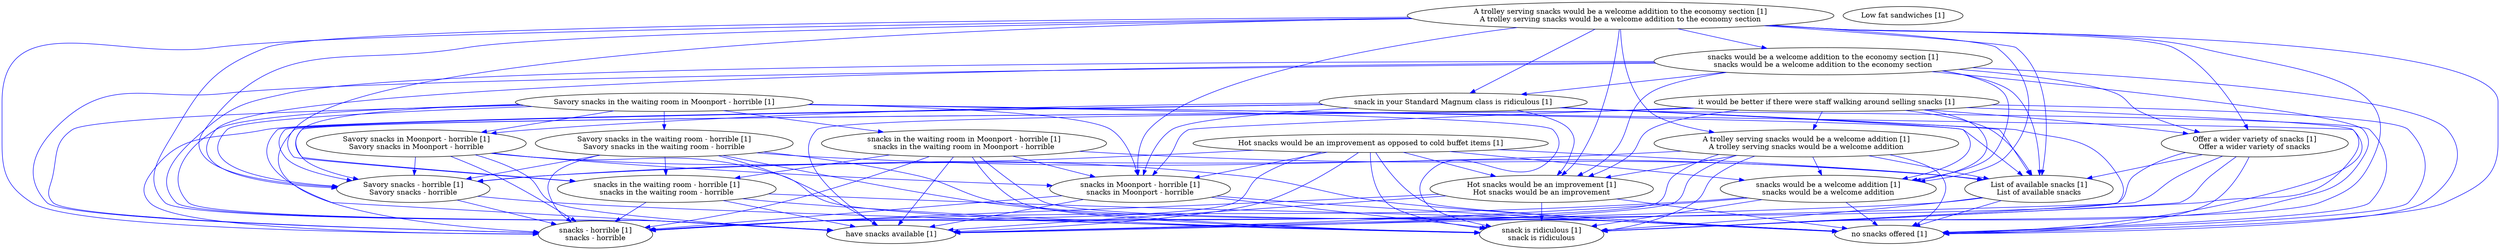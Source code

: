 digraph collapsedGraph {
"A trolley serving snacks would be a welcome addition to the economy section [1]\nA trolley serving snacks would be a welcome addition to the economy section""A trolley serving snacks would be a welcome addition [1]\nA trolley serving snacks would be a welcome addition""snacks would be a welcome addition [1]\nsnacks would be a welcome addition""snacks would be a welcome addition to the economy section [1]\nsnacks would be a welcome addition to the economy section""Hot snacks would be an improvement as opposed to cold buffet items [1]""Hot snacks would be an improvement [1]\nHot snacks would be an improvement""List of available snacks [1]\nList of available snacks""Low fat sandwiches [1]""Offer a wider variety of snacks [1]\nOffer a wider variety of snacks""Savory snacks in the waiting room in Moonport - horrible [1]""Savory snacks in Moonport - horrible [1]\nSavory snacks in Moonport - horrible""Savory snacks - horrible [1]\nSavory snacks - horrible""snacks - horrible [1]\nsnacks - horrible""snacks in Moonport - horrible [1]\nsnacks in Moonport - horrible""Savory snacks in the waiting room - horrible [1]\nSavory snacks in the waiting room - horrible""snacks in the waiting room - horrible [1]\nsnacks in the waiting room - horrible""snacks in the waiting room in Moonport - horrible [1]\nsnacks in the waiting room in Moonport - horrible""have snacks available [1]""it would be better if there were staff walking around selling snacks [1]""no snacks offered [1]""snack in your Standard Magnum class is ridiculous [1]""snack is ridiculous [1]\nsnack is ridiculous""A trolley serving snacks would be a welcome addition to the economy section [1]\nA trolley serving snacks would be a welcome addition to the economy section" -> "A trolley serving snacks would be a welcome addition [1]\nA trolley serving snacks would be a welcome addition" [color=blue]
"A trolley serving snacks would be a welcome addition [1]\nA trolley serving snacks would be a welcome addition" -> "snacks would be a welcome addition [1]\nsnacks would be a welcome addition" [color=blue]
"A trolley serving snacks would be a welcome addition to the economy section [1]\nA trolley serving snacks would be a welcome addition to the economy section" -> "snacks would be a welcome addition to the economy section [1]\nsnacks would be a welcome addition to the economy section" [color=blue]
"snacks would be a welcome addition to the economy section [1]\nsnacks would be a welcome addition to the economy section" -> "snacks would be a welcome addition [1]\nsnacks would be a welcome addition" [color=blue]
"A trolley serving snacks would be a welcome addition to the economy section [1]\nA trolley serving snacks would be a welcome addition to the economy section" -> "snacks would be a welcome addition [1]\nsnacks would be a welcome addition" [color=blue]
"Hot snacks would be an improvement as opposed to cold buffet items [1]" -> "Hot snacks would be an improvement [1]\nHot snacks would be an improvement" [color=blue]
"A trolley serving snacks would be a welcome addition to the economy section [1]\nA trolley serving snacks would be a welcome addition to the economy section" -> "Hot snacks would be an improvement [1]\nHot snacks would be an improvement" [color=blue]
"A trolley serving snacks would be a welcome addition [1]\nA trolley serving snacks would be a welcome addition" -> "Hot snacks would be an improvement [1]\nHot snacks would be an improvement" [color=blue]
"snacks would be a welcome addition to the economy section [1]\nsnacks would be a welcome addition to the economy section" -> "Hot snacks would be an improvement [1]\nHot snacks would be an improvement" [color=blue]
"Hot snacks would be an improvement as opposed to cold buffet items [1]" -> "snacks would be a welcome addition [1]\nsnacks would be a welcome addition" [color=blue]
"A trolley serving snacks would be a welcome addition to the economy section [1]\nA trolley serving snacks would be a welcome addition to the economy section" -> "List of available snacks [1]\nList of available snacks" [color=blue]
"A trolley serving snacks would be a welcome addition [1]\nA trolley serving snacks would be a welcome addition" -> "List of available snacks [1]\nList of available snacks" [color=blue]
"snacks would be a welcome addition to the economy section [1]\nsnacks would be a welcome addition to the economy section" -> "List of available snacks [1]\nList of available snacks" [color=blue]
"Hot snacks would be an improvement as opposed to cold buffet items [1]" -> "List of available snacks [1]\nList of available snacks" [color=blue]
"A trolley serving snacks would be a welcome addition to the economy section [1]\nA trolley serving snacks would be a welcome addition to the economy section" -> "Offer a wider variety of snacks [1]\nOffer a wider variety of snacks" [color=blue]
"snacks would be a welcome addition to the economy section [1]\nsnacks would be a welcome addition to the economy section" -> "Offer a wider variety of snacks [1]\nOffer a wider variety of snacks" [color=blue]
"Offer a wider variety of snacks [1]\nOffer a wider variety of snacks" -> "List of available snacks [1]\nList of available snacks" [color=blue]
"Savory snacks in the waiting room in Moonport - horrible [1]" -> "Savory snacks in Moonport - horrible [1]\nSavory snacks in Moonport - horrible" [color=blue]
"Savory snacks in Moonport - horrible [1]\nSavory snacks in Moonport - horrible" -> "Savory snacks - horrible [1]\nSavory snacks - horrible" [color=blue]
"Savory snacks - horrible [1]\nSavory snacks - horrible" -> "snacks - horrible [1]\nsnacks - horrible" [color=blue]
"Savory snacks in Moonport - horrible [1]\nSavory snacks in Moonport - horrible" -> "snacks in Moonport - horrible [1]\nsnacks in Moonport - horrible" [color=blue]
"snacks in Moonport - horrible [1]\nsnacks in Moonport - horrible" -> "snacks - horrible [1]\nsnacks - horrible" [color=blue]
"Savory snacks in the waiting room in Moonport - horrible [1]" -> "Savory snacks in the waiting room - horrible [1]\nSavory snacks in the waiting room - horrible" [color=blue]
"Savory snacks in the waiting room - horrible [1]\nSavory snacks in the waiting room - horrible" -> "Savory snacks - horrible [1]\nSavory snacks - horrible" [color=blue]
"Savory snacks in the waiting room - horrible [1]\nSavory snacks in the waiting room - horrible" -> "snacks in the waiting room - horrible [1]\nsnacks in the waiting room - horrible" [color=blue]
"snacks in the waiting room - horrible [1]\nsnacks in the waiting room - horrible" -> "snacks - horrible [1]\nsnacks - horrible" [color=blue]
"Savory snacks in the waiting room in Moonport - horrible [1]" -> "snacks in the waiting room in Moonport - horrible [1]\nsnacks in the waiting room in Moonport - horrible" [color=blue]
"snacks in the waiting room in Moonport - horrible [1]\nsnacks in the waiting room in Moonport - horrible" -> "snacks in Moonport - horrible [1]\nsnacks in Moonport - horrible" [color=blue]
"snacks in the waiting room in Moonport - horrible [1]\nsnacks in the waiting room in Moonport - horrible" -> "snacks in the waiting room - horrible [1]\nsnacks in the waiting room - horrible" [color=blue]
"Savory snacks in the waiting room in Moonport - horrible [1]" -> "snacks in Moonport - horrible [1]\nsnacks in Moonport - horrible" [color=blue]
"Savory snacks in the waiting room in Moonport - horrible [1]" -> "Savory snacks - horrible [1]\nSavory snacks - horrible" [color=blue]
"Savory snacks in the waiting room in Moonport - horrible [1]" -> "snacks in the waiting room - horrible [1]\nsnacks in the waiting room - horrible" [color=blue]
"Savory snacks in Moonport - horrible [1]\nSavory snacks in Moonport - horrible" -> "snacks - horrible [1]\nsnacks - horrible" [color=blue]
"Savory snacks in the waiting room - horrible [1]\nSavory snacks in the waiting room - horrible" -> "snacks - horrible [1]\nsnacks - horrible" [color=blue]
"snacks in the waiting room in Moonport - horrible [1]\nsnacks in the waiting room in Moonport - horrible" -> "snacks - horrible [1]\nsnacks - horrible" [color=blue]
"Savory snacks in the waiting room in Moonport - horrible [1]" -> "snacks - horrible [1]\nsnacks - horrible" [color=blue]
"A trolley serving snacks would be a welcome addition to the economy section [1]\nA trolley serving snacks would be a welcome addition to the economy section" -> "Savory snacks - horrible [1]\nSavory snacks - horrible" [color=blue]
"A trolley serving snacks would be a welcome addition to the economy section [1]\nA trolley serving snacks would be a welcome addition to the economy section" -> "snacks - horrible [1]\nsnacks - horrible" [color=blue]
"A trolley serving snacks would be a welcome addition to the economy section [1]\nA trolley serving snacks would be a welcome addition to the economy section" -> "snacks in Moonport - horrible [1]\nsnacks in Moonport - horrible" [color=blue]
"A trolley serving snacks would be a welcome addition to the economy section [1]\nA trolley serving snacks would be a welcome addition to the economy section" -> "snacks in the waiting room - horrible [1]\nsnacks in the waiting room - horrible" [color=blue]
"A trolley serving snacks would be a welcome addition [1]\nA trolley serving snacks would be a welcome addition" -> "Savory snacks - horrible [1]\nSavory snacks - horrible" [color=blue]
"A trolley serving snacks would be a welcome addition [1]\nA trolley serving snacks would be a welcome addition" -> "snacks - horrible [1]\nsnacks - horrible" [color=blue]
"snacks would be a welcome addition [1]\nsnacks would be a welcome addition" -> "snacks - horrible [1]\nsnacks - horrible" [color=blue]
"snacks would be a welcome addition to the economy section [1]\nsnacks would be a welcome addition to the economy section" -> "Savory snacks - horrible [1]\nSavory snacks - horrible" [color=blue]
"snacks would be a welcome addition to the economy section [1]\nsnacks would be a welcome addition to the economy section" -> "snacks - horrible [1]\nsnacks - horrible" [color=blue]
"Hot snacks would be an improvement as opposed to cold buffet items [1]" -> "Savory snacks - horrible [1]\nSavory snacks - horrible" [color=blue]
"Hot snacks would be an improvement as opposed to cold buffet items [1]" -> "snacks - horrible [1]\nsnacks - horrible" [color=blue]
"Hot snacks would be an improvement as opposed to cold buffet items [1]" -> "snacks in Moonport - horrible [1]\nsnacks in Moonport - horrible" [color=blue]
"Hot snacks would be an improvement [1]\nHot snacks would be an improvement" -> "snacks - horrible [1]\nsnacks - horrible" [color=blue]
"Offer a wider variety of snacks [1]\nOffer a wider variety of snacks" -> "snacks - horrible [1]\nsnacks - horrible" [color=blue]
"Savory snacks in the waiting room in Moonport - horrible [1]" -> "List of available snacks [1]\nList of available snacks" [color=blue]
"Savory snacks in the waiting room - horrible [1]\nSavory snacks in the waiting room - horrible" -> "List of available snacks [1]\nList of available snacks" [color=blue]
"snacks in the waiting room in Moonport - horrible [1]\nsnacks in the waiting room in Moonport - horrible" -> "List of available snacks [1]\nList of available snacks" [color=blue]
"A trolley serving snacks would be a welcome addition to the economy section [1]\nA trolley serving snacks would be a welcome addition to the economy section" -> "have snacks available [1]" [color=blue]
"A trolley serving snacks would be a welcome addition [1]\nA trolley serving snacks would be a welcome addition" -> "have snacks available [1]" [color=blue]
"snacks would be a welcome addition [1]\nsnacks would be a welcome addition" -> "have snacks available [1]" [color=blue]
"snacks would be a welcome addition to the economy section [1]\nsnacks would be a welcome addition to the economy section" -> "have snacks available [1]" [color=blue]
"Hot snacks would be an improvement as opposed to cold buffet items [1]" -> "have snacks available [1]" [color=blue]
"Hot snacks would be an improvement [1]\nHot snacks would be an improvement" -> "have snacks available [1]" [color=blue]
"List of available snacks [1]\nList of available snacks" -> "have snacks available [1]" [color=blue]
"Offer a wider variety of snacks [1]\nOffer a wider variety of snacks" -> "have snacks available [1]" [color=blue]
"Savory snacks in the waiting room in Moonport - horrible [1]" -> "have snacks available [1]" [color=blue]
"Savory snacks in Moonport - horrible [1]\nSavory snacks in Moonport - horrible" -> "have snacks available [1]" [color=blue]
"snacks in Moonport - horrible [1]\nsnacks in Moonport - horrible" -> "have snacks available [1]" [color=blue]
"Savory snacks in the waiting room - horrible [1]\nSavory snacks in the waiting room - horrible" -> "have snacks available [1]" [color=blue]
"snacks in the waiting room - horrible [1]\nsnacks in the waiting room - horrible" -> "have snacks available [1]" [color=blue]
"snacks in the waiting room in Moonport - horrible [1]\nsnacks in the waiting room in Moonport - horrible" -> "have snacks available [1]" [color=blue]
"it would be better if there were staff walking around selling snacks [1]" -> "A trolley serving snacks would be a welcome addition [1]\nA trolley serving snacks would be a welcome addition" [color=blue]
"it would be better if there were staff walking around selling snacks [1]" -> "snacks would be a welcome addition [1]\nsnacks would be a welcome addition" [color=blue]
"it would be better if there were staff walking around selling snacks [1]" -> "Hot snacks would be an improvement [1]\nHot snacks would be an improvement" [color=blue]
"it would be better if there were staff walking around selling snacks [1]" -> "List of available snacks [1]\nList of available snacks" [color=blue]
"it would be better if there were staff walking around selling snacks [1]" -> "Offer a wider variety of snacks [1]\nOffer a wider variety of snacks" [color=blue]
"it would be better if there were staff walking around selling snacks [1]" -> "Savory snacks - horrible [1]\nSavory snacks - horrible" [color=blue]
"it would be better if there were staff walking around selling snacks [1]" -> "snacks - horrible [1]\nsnacks - horrible" [color=blue]
"it would be better if there were staff walking around selling snacks [1]" -> "snacks in Moonport - horrible [1]\nsnacks in Moonport - horrible" [color=blue]
"it would be better if there were staff walking around selling snacks [1]" -> "have snacks available [1]" [color=blue]
"A trolley serving snacks would be a welcome addition to the economy section [1]\nA trolley serving snacks would be a welcome addition to the economy section" -> "no snacks offered [1]" [color=blue]
"A trolley serving snacks would be a welcome addition [1]\nA trolley serving snacks would be a welcome addition" -> "no snacks offered [1]" [color=blue]
"snacks would be a welcome addition [1]\nsnacks would be a welcome addition" -> "no snacks offered [1]" [color=blue]
"snacks would be a welcome addition to the economy section [1]\nsnacks would be a welcome addition to the economy section" -> "no snacks offered [1]" [color=blue]
"Hot snacks would be an improvement as opposed to cold buffet items [1]" -> "no snacks offered [1]" [color=blue]
"Hot snacks would be an improvement [1]\nHot snacks would be an improvement" -> "no snacks offered [1]" [color=blue]
"List of available snacks [1]\nList of available snacks" -> "no snacks offered [1]" [color=blue]
"Offer a wider variety of snacks [1]\nOffer a wider variety of snacks" -> "no snacks offered [1]" [color=blue]
"Savory snacks in the waiting room in Moonport - horrible [1]" -> "no snacks offered [1]" [color=blue]
"Savory snacks in Moonport - horrible [1]\nSavory snacks in Moonport - horrible" -> "no snacks offered [1]" [color=blue]
"snacks in Moonport - horrible [1]\nsnacks in Moonport - horrible" -> "no snacks offered [1]" [color=blue]
"Savory snacks in the waiting room - horrible [1]\nSavory snacks in the waiting room - horrible" -> "no snacks offered [1]" [color=blue]
"snacks in the waiting room - horrible [1]\nsnacks in the waiting room - horrible" -> "no snacks offered [1]" [color=blue]
"snacks in the waiting room in Moonport - horrible [1]\nsnacks in the waiting room in Moonport - horrible" -> "no snacks offered [1]" [color=blue]
"it would be better if there were staff walking around selling snacks [1]" -> "no snacks offered [1]" [color=blue]
"snack in your Standard Magnum class is ridiculous [1]" -> "snack is ridiculous [1]\nsnack is ridiculous" [color=blue]
"A trolley serving snacks would be a welcome addition to the economy section [1]\nA trolley serving snacks would be a welcome addition to the economy section" -> "snack in your Standard Magnum class is ridiculous [1]" [color=blue]
"A trolley serving snacks would be a welcome addition to the economy section [1]\nA trolley serving snacks would be a welcome addition to the economy section" -> "snack is ridiculous [1]\nsnack is ridiculous" [color=blue]
"A trolley serving snacks would be a welcome addition [1]\nA trolley serving snacks would be a welcome addition" -> "snack is ridiculous [1]\nsnack is ridiculous" [color=blue]
"snacks would be a welcome addition [1]\nsnacks would be a welcome addition" -> "snack is ridiculous [1]\nsnack is ridiculous" [color=blue]
"snacks would be a welcome addition to the economy section [1]\nsnacks would be a welcome addition to the economy section" -> "snack in your Standard Magnum class is ridiculous [1]" [color=blue]
"snacks would be a welcome addition to the economy section [1]\nsnacks would be a welcome addition to the economy section" -> "snack is ridiculous [1]\nsnack is ridiculous" [color=blue]
"Hot snacks would be an improvement as opposed to cold buffet items [1]" -> "snack is ridiculous [1]\nsnack is ridiculous" [color=blue]
"Hot snacks would be an improvement [1]\nHot snacks would be an improvement" -> "snack is ridiculous [1]\nsnack is ridiculous" [color=blue]
"List of available snacks [1]\nList of available snacks" -> "snack is ridiculous [1]\nsnack is ridiculous" [color=blue]
"Offer a wider variety of snacks [1]\nOffer a wider variety of snacks" -> "snack is ridiculous [1]\nsnack is ridiculous" [color=blue]
"Savory snacks in the waiting room in Moonport - horrible [1]" -> "snack is ridiculous [1]\nsnack is ridiculous" [color=blue]
"Savory snacks in Moonport - horrible [1]\nSavory snacks in Moonport - horrible" -> "snack is ridiculous [1]\nsnack is ridiculous" [color=blue]
"Savory snacks - horrible [1]\nSavory snacks - horrible" -> "snack is ridiculous [1]\nsnack is ridiculous" [color=blue]
"snacks in Moonport - horrible [1]\nsnacks in Moonport - horrible" -> "snack is ridiculous [1]\nsnack is ridiculous" [color=blue]
"Savory snacks in the waiting room - horrible [1]\nSavory snacks in the waiting room - horrible" -> "snack is ridiculous [1]\nsnack is ridiculous" [color=blue]
"snacks in the waiting room - horrible [1]\nsnacks in the waiting room - horrible" -> "snack is ridiculous [1]\nsnack is ridiculous" [color=blue]
"snacks in the waiting room in Moonport - horrible [1]\nsnacks in the waiting room in Moonport - horrible" -> "snack is ridiculous [1]\nsnack is ridiculous" [color=blue]
"it would be better if there were staff walking around selling snacks [1]" -> "snack is ridiculous [1]\nsnack is ridiculous" [color=blue]
"snack in your Standard Magnum class is ridiculous [1]" -> "snacks would be a welcome addition [1]\nsnacks would be a welcome addition" [color=blue]
"snack in your Standard Magnum class is ridiculous [1]" -> "Hot snacks would be an improvement [1]\nHot snacks would be an improvement" [color=blue]
"snack in your Standard Magnum class is ridiculous [1]" -> "List of available snacks [1]\nList of available snacks" [color=blue]
"snack in your Standard Magnum class is ridiculous [1]" -> "Savory snacks in Moonport - horrible [1]\nSavory snacks in Moonport - horrible" [color=blue]
"snack in your Standard Magnum class is ridiculous [1]" -> "Savory snacks - horrible [1]\nSavory snacks - horrible" [color=blue]
"snack in your Standard Magnum class is ridiculous [1]" -> "snacks - horrible [1]\nsnacks - horrible" [color=blue]
"snack in your Standard Magnum class is ridiculous [1]" -> "snacks in Moonport - horrible [1]\nsnacks in Moonport - horrible" [color=blue]
"snack in your Standard Magnum class is ridiculous [1]" -> "have snacks available [1]" [color=blue]
"snack in your Standard Magnum class is ridiculous [1]" -> "no snacks offered [1]" [color=blue]
}